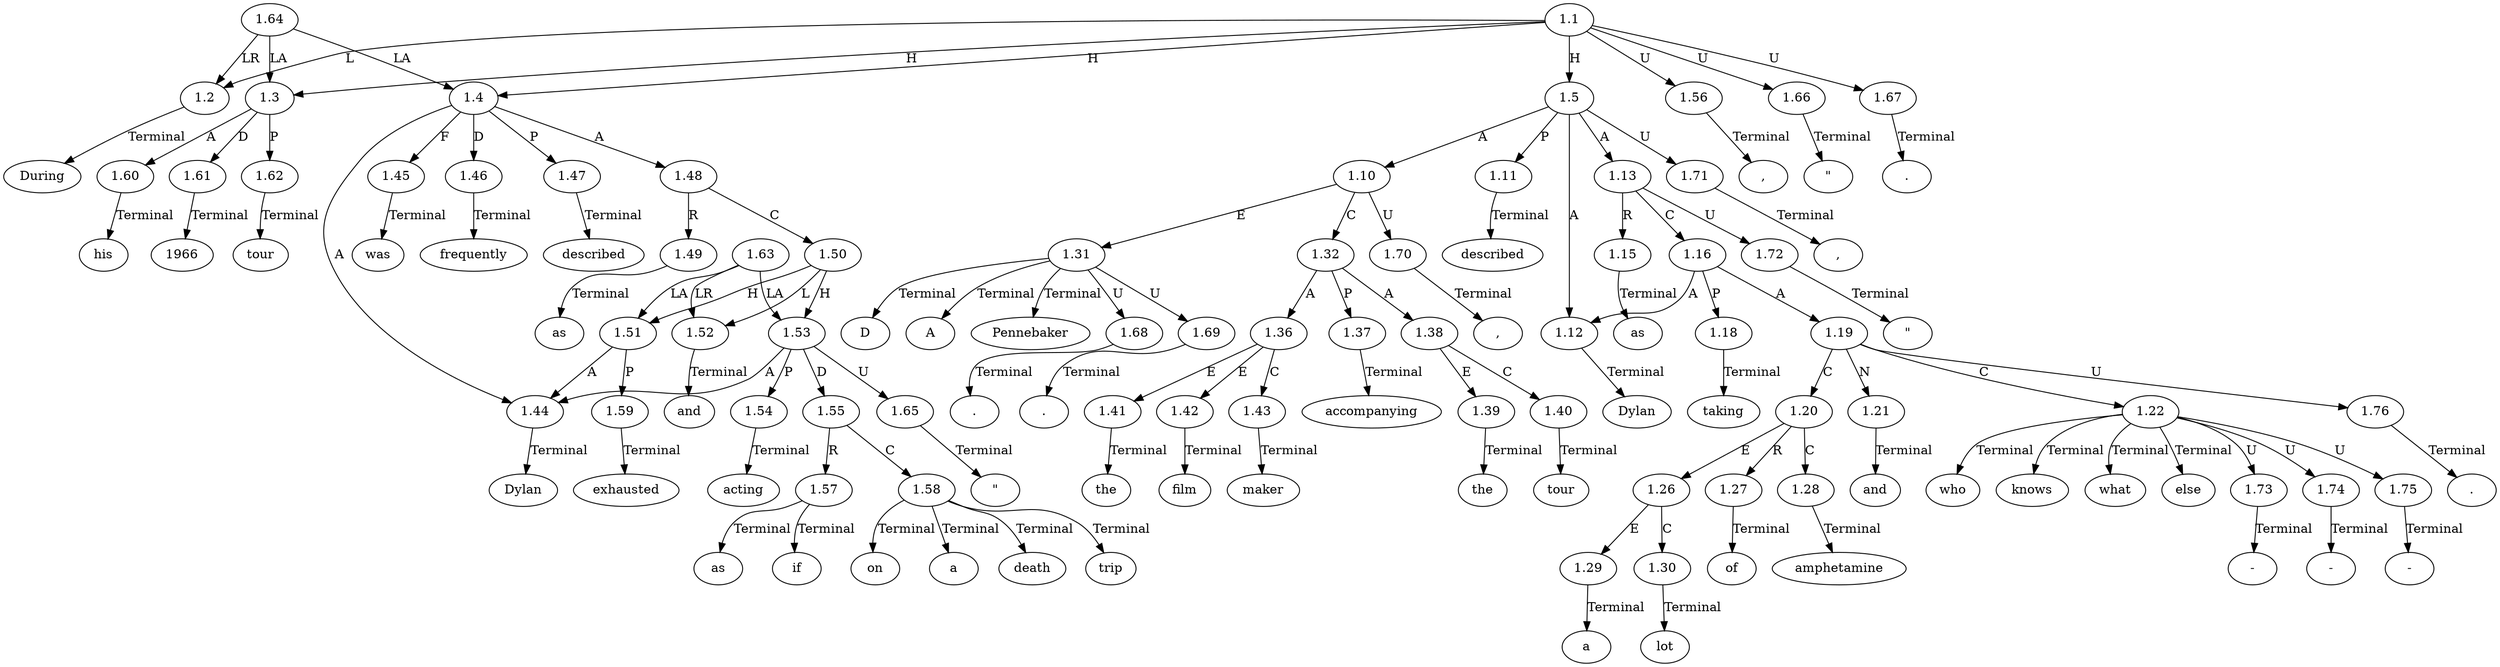 // Graph
digraph {
	0.1 [label=During ordering=out]
	0.10 [label=as ordering=out]
	0.11 [label=exhausted ordering=out]
	0.12 [label=and ordering=out]
	0.13 [label=acting ordering=out]
	0.14 [label="\"" ordering=out]
	0.15 [label=as ordering=out]
	0.16 [label=if ordering=out]
	0.17 [label=on ordering=out]
	0.18 [label=a ordering=out]
	0.19 [label=death ordering=out]
	0.2 [label=his ordering=out]
	0.20 [label=trip ordering=out]
	0.21 [label="\"" ordering=out]
	0.22 [label="." ordering=out]
	0.23 [label=D ordering=out]
	0.24 [label="." ordering=out]
	0.25 [label=A ordering=out]
	0.26 [label="." ordering=out]
	0.27 [label=Pennebaker ordering=out]
	0.28 [label="," ordering=out]
	0.29 [label=the ordering=out]
	0.3 [label=1966 ordering=out]
	0.30 [label=film ordering=out]
	0.31 [label=maker ordering=out]
	0.32 [label=accompanying ordering=out]
	0.33 [label=the ordering=out]
	0.34 [label=tour ordering=out]
	0.35 [label="," ordering=out]
	0.36 [label=described ordering=out]
	0.37 [label=Dylan ordering=out]
	0.38 [label=as ordering=out]
	0.39 [label="\"" ordering=out]
	0.4 [label=tour ordering=out]
	0.40 [label=taking ordering=out]
	0.41 [label=a ordering=out]
	0.42 [label=lot ordering=out]
	0.43 [label=of ordering=out]
	0.44 [label=amphetamine ordering=out]
	0.45 [label=and ordering=out]
	0.46 [label=who ordering=out]
	0.47 [label="-" ordering=out]
	0.48 [label=knows ordering=out]
	0.49 [label="-" ordering=out]
	0.5 [label="," ordering=out]
	0.50 [label=what ordering=out]
	0.51 [label="-" ordering=out]
	0.52 [label=else ordering=out]
	0.53 [label="." ordering=out]
	0.6 [label=Dylan ordering=out]
	0.7 [label=was ordering=out]
	0.8 [label=frequently ordering=out]
	0.9 [label=described ordering=out]
	1.1 [label=1.1 ordering=out]
	1.2 [label=1.2 ordering=out]
	1.3 [label=1.3 ordering=out]
	1.4 [label=1.4 ordering=out]
	1.5 [label=1.5 ordering=out]
	1.10 [label=1.10 ordering=out]
	1.11 [label=1.11 ordering=out]
	1.12 [label=1.12 ordering=out]
	1.13 [label=1.13 ordering=out]
	1.15 [label=1.15 ordering=out]
	1.16 [label=1.16 ordering=out]
	1.18 [label=1.18 ordering=out]
	1.19 [label=1.19 ordering=out]
	1.20 [label=1.20 ordering=out]
	1.21 [label=1.21 ordering=out]
	1.22 [label=1.22 ordering=out]
	1.26 [label=1.26 ordering=out]
	1.27 [label=1.27 ordering=out]
	1.28 [label=1.28 ordering=out]
	1.29 [label=1.29 ordering=out]
	1.30 [label=1.30 ordering=out]
	1.31 [label=1.31 ordering=out]
	1.32 [label=1.32 ordering=out]
	1.36 [label=1.36 ordering=out]
	1.37 [label=1.37 ordering=out]
	1.38 [label=1.38 ordering=out]
	1.39 [label=1.39 ordering=out]
	1.40 [label=1.40 ordering=out]
	1.41 [label=1.41 ordering=out]
	1.42 [label=1.42 ordering=out]
	1.43 [label=1.43 ordering=out]
	1.44 [label=1.44 ordering=out]
	1.45 [label=1.45 ordering=out]
	1.46 [label=1.46 ordering=out]
	1.47 [label=1.47 ordering=out]
	1.48 [label=1.48 ordering=out]
	1.49 [label=1.49 ordering=out]
	1.50 [label=1.50 ordering=out]
	1.51 [label=1.51 ordering=out]
	1.52 [label=1.52 ordering=out]
	1.53 [label=1.53 ordering=out]
	1.54 [label=1.54 ordering=out]
	1.55 [label=1.55 ordering=out]
	1.56 [label=1.56 ordering=out]
	1.57 [label=1.57 ordering=out]
	1.58 [label=1.58 ordering=out]
	1.59 [label=1.59 ordering=out]
	1.60 [label=1.60 ordering=out]
	1.61 [label=1.61 ordering=out]
	1.62 [label=1.62 ordering=out]
	1.63 [label=1.63 ordering=out]
	1.64 [label=1.64 ordering=out]
	1.65 [label=1.65 ordering=out]
	1.66 [label=1.66 ordering=out]
	1.67 [label=1.67 ordering=out]
	1.68 [label=1.68 ordering=out]
	1.69 [label=1.69 ordering=out]
	1.70 [label=1.70 ordering=out]
	1.71 [label=1.71 ordering=out]
	1.72 [label=1.72 ordering=out]
	1.73 [label=1.73 ordering=out]
	1.74 [label=1.74 ordering=out]
	1.75 [label=1.75 ordering=out]
	1.76 [label=1.76 ordering=out]
	1.1 -> 1.2 [label=L ordering=out]
	1.1 -> 1.3 [label=H ordering=out]
	1.1 -> 1.4 [label=H ordering=out]
	1.1 -> 1.5 [label=H ordering=out]
	1.1 -> 1.56 [label=U ordering=out]
	1.1 -> 1.66 [label=U ordering=out]
	1.1 -> 1.67 [label=U ordering=out]
	1.2 -> 0.1 [label=Terminal ordering=out]
	1.3 -> 1.60 [label=A ordering=out]
	1.3 -> 1.61 [label=D ordering=out]
	1.3 -> 1.62 [label=P ordering=out]
	1.4 -> 1.44 [label=A ordering=out]
	1.4 -> 1.45 [label=F ordering=out]
	1.4 -> 1.46 [label=D ordering=out]
	1.4 -> 1.47 [label=P ordering=out]
	1.4 -> 1.48 [label=A ordering=out]
	1.5 -> 1.10 [label=A ordering=out]
	1.5 -> 1.11 [label=P ordering=out]
	1.5 -> 1.12 [label=A ordering=out]
	1.5 -> 1.13 [label=A ordering=out]
	1.5 -> 1.71 [label=U ordering=out]
	1.10 -> 1.31 [label=E ordering=out]
	1.10 -> 1.32 [label=C ordering=out]
	1.10 -> 1.70 [label=U ordering=out]
	1.11 -> 0.36 [label=Terminal ordering=out]
	1.12 -> 0.37 [label=Terminal ordering=out]
	1.13 -> 1.15 [label=R ordering=out]
	1.13 -> 1.16 [label=C ordering=out]
	1.13 -> 1.72 [label=U ordering=out]
	1.15 -> 0.38 [label=Terminal ordering=out]
	1.16 -> 1.12 [label=A ordering=out]
	1.16 -> 1.18 [label=P ordering=out]
	1.16 -> 1.19 [label=A ordering=out]
	1.18 -> 0.40 [label=Terminal ordering=out]
	1.19 -> 1.20 [label=C ordering=out]
	1.19 -> 1.21 [label=N ordering=out]
	1.19 -> 1.22 [label=C ordering=out]
	1.19 -> 1.76 [label=U ordering=out]
	1.20 -> 1.26 [label=E ordering=out]
	1.20 -> 1.27 [label=R ordering=out]
	1.20 -> 1.28 [label=C ordering=out]
	1.21 -> 0.45 [label=Terminal ordering=out]
	1.22 -> 0.46 [label=Terminal ordering=out]
	1.22 -> 0.48 [label=Terminal ordering=out]
	1.22 -> 0.50 [label=Terminal ordering=out]
	1.22 -> 0.52 [label=Terminal ordering=out]
	1.22 -> 1.73 [label=U ordering=out]
	1.22 -> 1.74 [label=U ordering=out]
	1.22 -> 1.75 [label=U ordering=out]
	1.26 -> 1.29 [label=E ordering=out]
	1.26 -> 1.30 [label=C ordering=out]
	1.27 -> 0.43 [label=Terminal ordering=out]
	1.28 -> 0.44 [label=Terminal ordering=out]
	1.29 -> 0.41 [label=Terminal ordering=out]
	1.30 -> 0.42 [label=Terminal ordering=out]
	1.31 -> 0.23 [label=Terminal ordering=out]
	1.31 -> 0.25 [label=Terminal ordering=out]
	1.31 -> 0.27 [label=Terminal ordering=out]
	1.31 -> 1.68 [label=U ordering=out]
	1.31 -> 1.69 [label=U ordering=out]
	1.32 -> 1.36 [label=A ordering=out]
	1.32 -> 1.37 [label=P ordering=out]
	1.32 -> 1.38 [label=A ordering=out]
	1.36 -> 1.41 [label=E ordering=out]
	1.36 -> 1.42 [label=E ordering=out]
	1.36 -> 1.43 [label=C ordering=out]
	1.37 -> 0.32 [label=Terminal ordering=out]
	1.38 -> 1.39 [label=E ordering=out]
	1.38 -> 1.40 [label=C ordering=out]
	1.39 -> 0.33 [label=Terminal ordering=out]
	1.40 -> 0.34 [label=Terminal ordering=out]
	1.41 -> 0.29 [label=Terminal ordering=out]
	1.42 -> 0.30 [label=Terminal ordering=out]
	1.43 -> 0.31 [label=Terminal ordering=out]
	1.44 -> 0.6 [label=Terminal ordering=out]
	1.45 -> 0.7 [label=Terminal ordering=out]
	1.46 -> 0.8 [label=Terminal ordering=out]
	1.47 -> 0.9 [label=Terminal ordering=out]
	1.48 -> 1.49 [label=R ordering=out]
	1.48 -> 1.50 [label=C ordering=out]
	1.49 -> 0.10 [label=Terminal ordering=out]
	1.50 -> 1.51 [label=H ordering=out]
	1.50 -> 1.52 [label=L ordering=out]
	1.50 -> 1.53 [label=H ordering=out]
	1.51 -> 1.44 [label=A ordering=out]
	1.51 -> 1.59 [label=P ordering=out]
	1.52 -> 0.12 [label=Terminal ordering=out]
	1.53 -> 1.44 [label=A ordering=out]
	1.53 -> 1.54 [label=P ordering=out]
	1.53 -> 1.55 [label=D ordering=out]
	1.53 -> 1.65 [label=U ordering=out]
	1.54 -> 0.13 [label=Terminal ordering=out]
	1.55 -> 1.57 [label=R ordering=out]
	1.55 -> 1.58 [label=C ordering=out]
	1.56 -> 0.5 [label=Terminal ordering=out]
	1.57 -> 0.15 [label=Terminal ordering=out]
	1.57 -> 0.16 [label=Terminal ordering=out]
	1.58 -> 0.17 [label=Terminal ordering=out]
	1.58 -> 0.18 [label=Terminal ordering=out]
	1.58 -> 0.19 [label=Terminal ordering=out]
	1.58 -> 0.20 [label=Terminal ordering=out]
	1.59 -> 0.11 [label=Terminal ordering=out]
	1.60 -> 0.2 [label=Terminal ordering=out]
	1.61 -> 0.3 [label=Terminal ordering=out]
	1.62 -> 0.4 [label=Terminal ordering=out]
	1.63 -> 1.51 [label=LA ordering=out]
	1.63 -> 1.52 [label=LR ordering=out]
	1.63 -> 1.53 [label=LA ordering=out]
	1.64 -> 1.2 [label=LR ordering=out]
	1.64 -> 1.3 [label=LA ordering=out]
	1.64 -> 1.4 [label=LA ordering=out]
	1.65 -> 0.14 [label=Terminal ordering=out]
	1.66 -> 0.21 [label=Terminal ordering=out]
	1.67 -> 0.22 [label=Terminal ordering=out]
	1.68 -> 0.24 [label=Terminal ordering=out]
	1.69 -> 0.26 [label=Terminal ordering=out]
	1.70 -> 0.28 [label=Terminal ordering=out]
	1.71 -> 0.35 [label=Terminal ordering=out]
	1.72 -> 0.39 [label=Terminal ordering=out]
	1.73 -> 0.47 [label=Terminal ordering=out]
	1.74 -> 0.49 [label=Terminal ordering=out]
	1.75 -> 0.51 [label=Terminal ordering=out]
	1.76 -> 0.53 [label=Terminal ordering=out]
}
